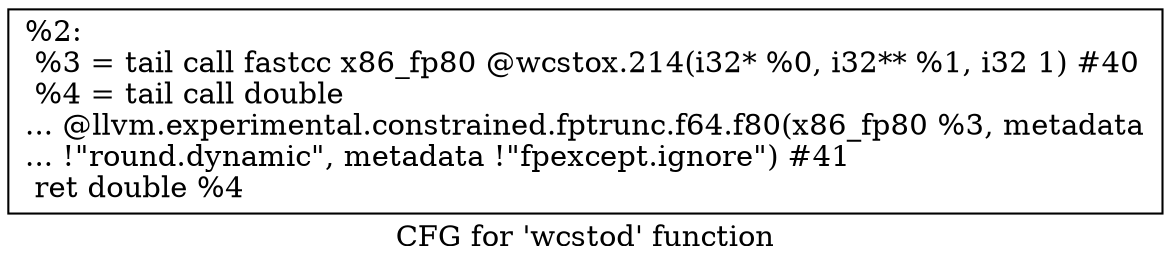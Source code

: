 digraph "CFG for 'wcstod' function" {
	label="CFG for 'wcstod' function";

	Node0x1bef140 [shape=record,label="{%2:\l  %3 = tail call fastcc x86_fp80 @wcstox.214(i32* %0, i32** %1, i32 1) #40\l  %4 = tail call double\l... @llvm.experimental.constrained.fptrunc.f64.f80(x86_fp80 %3, metadata\l... !\"round.dynamic\", metadata !\"fpexcept.ignore\") #41\l  ret double %4\l}"];
}
